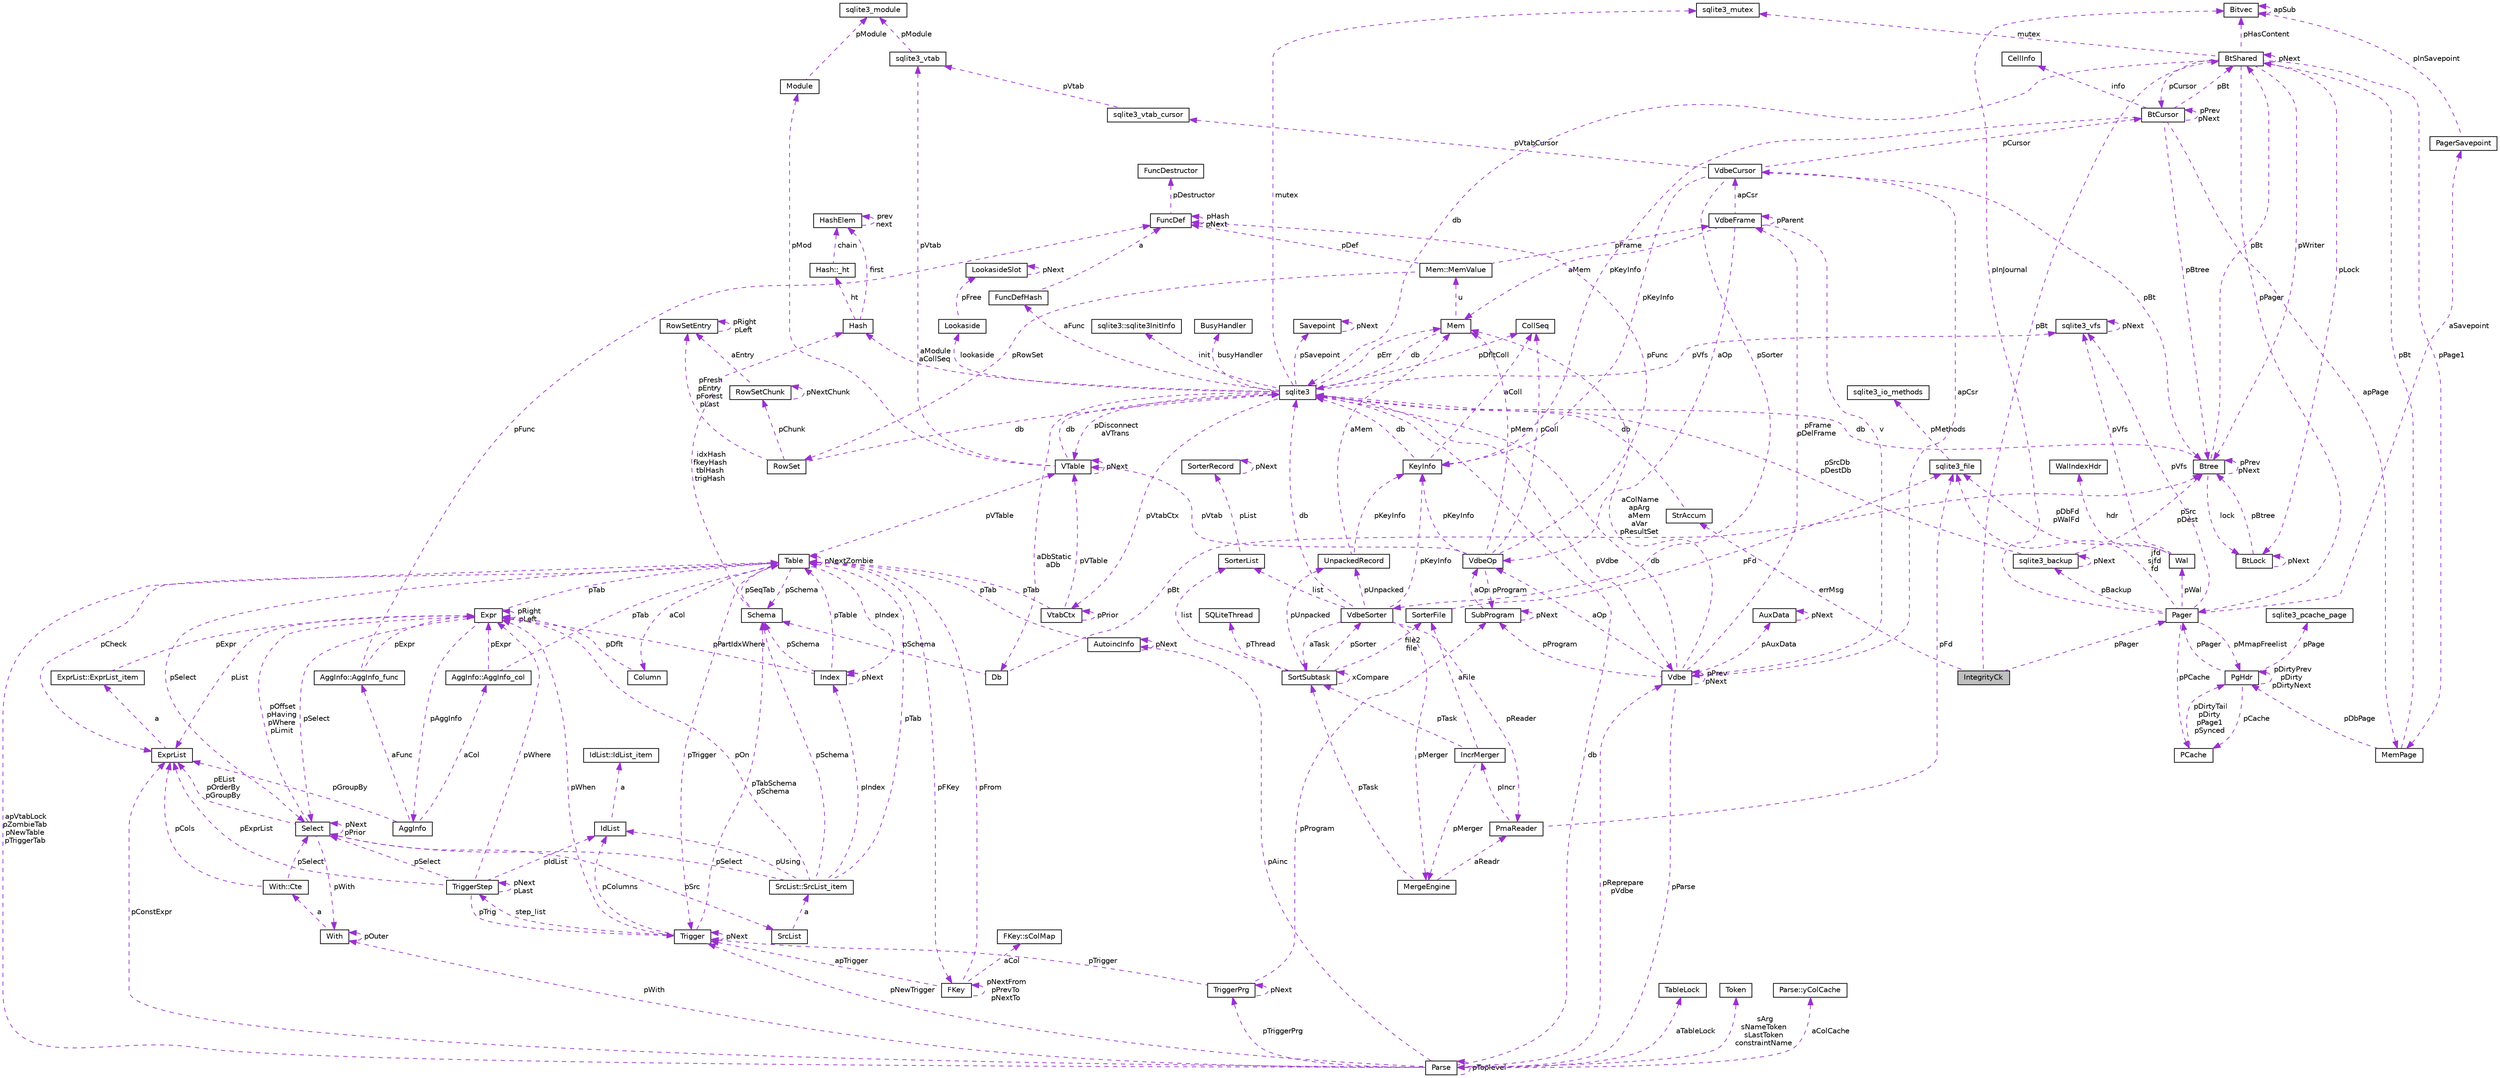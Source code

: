 digraph "IntegrityCk"
{
  edge [fontname="Helvetica",fontsize="10",labelfontname="Helvetica",labelfontsize="10"];
  node [fontname="Helvetica",fontsize="10",shape=record];
  Node1 [label="IntegrityCk",height=0.2,width=0.4,color="black", fillcolor="grey75", style="filled", fontcolor="black"];
  Node2 -> Node1 [dir="back",color="darkorchid3",fontsize="10",style="dashed",label=" pBt" ,fontname="Helvetica"];
  Node2 [label="BtShared",height=0.2,width=0.4,color="black", fillcolor="white", style="filled",URL="$d3/d1f/struct_bt_shared.html"];
  Node3 -> Node2 [dir="back",color="darkorchid3",fontsize="10",style="dashed",label=" pCursor" ,fontname="Helvetica"];
  Node3 [label="BtCursor",height=0.2,width=0.4,color="black", fillcolor="white", style="filled",URL="$db/d2c/struct_bt_cursor.html"];
  Node3 -> Node3 [dir="back",color="darkorchid3",fontsize="10",style="dashed",label=" pPrev\npNext" ,fontname="Helvetica"];
  Node4 -> Node3 [dir="back",color="darkorchid3",fontsize="10",style="dashed",label=" info" ,fontname="Helvetica"];
  Node4 [label="CellInfo",height=0.2,width=0.4,color="black", fillcolor="white", style="filled",URL="$de/dbe/struct_cell_info.html"];
  Node2 -> Node3 [dir="back",color="darkorchid3",fontsize="10",style="dashed",label=" pBt" ,fontname="Helvetica"];
  Node5 -> Node3 [dir="back",color="darkorchid3",fontsize="10",style="dashed",label=" apPage" ,fontname="Helvetica"];
  Node5 [label="MemPage",height=0.2,width=0.4,color="black", fillcolor="white", style="filled",URL="$d8/d9f/struct_mem_page.html"];
  Node2 -> Node5 [dir="back",color="darkorchid3",fontsize="10",style="dashed",label=" pBt" ,fontname="Helvetica"];
  Node6 -> Node5 [dir="back",color="darkorchid3",fontsize="10",style="dashed",label=" pDbPage" ,fontname="Helvetica"];
  Node6 [label="PgHdr",height=0.2,width=0.4,color="black", fillcolor="white", style="filled",URL="$d7/de5/struct_pg_hdr.html"];
  Node7 -> Node6 [dir="back",color="darkorchid3",fontsize="10",style="dashed",label=" pPage" ,fontname="Helvetica"];
  Node7 [label="sqlite3_pcache_page",height=0.2,width=0.4,color="black", fillcolor="white", style="filled",URL="$d8/d72/structsqlite3__pcache__page.html"];
  Node8 -> Node6 [dir="back",color="darkorchid3",fontsize="10",style="dashed",label=" pCache" ,fontname="Helvetica"];
  Node8 [label="PCache",height=0.2,width=0.4,color="black", fillcolor="white", style="filled",URL="$d3/d3e/struct_p_cache.html"];
  Node6 -> Node8 [dir="back",color="darkorchid3",fontsize="10",style="dashed",label=" pDirtyTail\npDirty\npPage1\npSynced" ,fontname="Helvetica"];
  Node6 -> Node6 [dir="back",color="darkorchid3",fontsize="10",style="dashed",label=" pDirtyPrev\npDirty\npDirtyNext" ,fontname="Helvetica"];
  Node9 -> Node6 [dir="back",color="darkorchid3",fontsize="10",style="dashed",label=" pPager" ,fontname="Helvetica"];
  Node9 [label="Pager",height=0.2,width=0.4,color="black", fillcolor="white", style="filled",URL="$d0/dba/struct_pager.html"];
  Node8 -> Node9 [dir="back",color="darkorchid3",fontsize="10",style="dashed",label=" pPCache" ,fontname="Helvetica"];
  Node10 -> Node9 [dir="back",color="darkorchid3",fontsize="10",style="dashed",label=" pBackup" ,fontname="Helvetica"];
  Node10 [label="sqlite3_backup",height=0.2,width=0.4,color="black", fillcolor="white", style="filled",URL="$d4/da8/structsqlite3__backup.html"];
  Node10 -> Node10 [dir="back",color="darkorchid3",fontsize="10",style="dashed",label=" pNext" ,fontname="Helvetica"];
  Node11 -> Node10 [dir="back",color="darkorchid3",fontsize="10",style="dashed",label=" pSrcDb\npDestDb" ,fontname="Helvetica"];
  Node11 [label="sqlite3",height=0.2,width=0.4,color="black", fillcolor="white", style="filled",URL="$d9/dcd/structsqlite3.html"];
  Node12 -> Node11 [dir="back",color="darkorchid3",fontsize="10",style="dashed",label=" pErr" ,fontname="Helvetica"];
  Node12 [label="Mem",height=0.2,width=0.4,color="black", fillcolor="white", style="filled",URL="$df/d48/struct_mem.html"];
  Node13 -> Node12 [dir="back",color="darkorchid3",fontsize="10",style="dashed",label=" u" ,fontname="Helvetica"];
  Node13 [label="Mem::MemValue",height=0.2,width=0.4,color="black", fillcolor="white", style="filled",URL="$d0/d3f/union_mem_1_1_mem_value.html"];
  Node14 -> Node13 [dir="back",color="darkorchid3",fontsize="10",style="dashed",label=" pFrame" ,fontname="Helvetica"];
  Node14 [label="VdbeFrame",height=0.2,width=0.4,color="black", fillcolor="white", style="filled",URL="$de/d74/struct_vdbe_frame.html"];
  Node12 -> Node14 [dir="back",color="darkorchid3",fontsize="10",style="dashed",label=" aMem" ,fontname="Helvetica"];
  Node15 -> Node14 [dir="back",color="darkorchid3",fontsize="10",style="dashed",label=" v" ,fontname="Helvetica"];
  Node15 [label="Vdbe",height=0.2,width=0.4,color="black", fillcolor="white", style="filled",URL="$db/df8/struct_vdbe.html"];
  Node15 -> Node15 [dir="back",color="darkorchid3",fontsize="10",style="dashed",label=" pPrev\npNext" ,fontname="Helvetica"];
  Node12 -> Node15 [dir="back",color="darkorchid3",fontsize="10",style="dashed",label=" aColName\napArg\naMem\naVar\npResultSet" ,fontname="Helvetica"];
  Node11 -> Node15 [dir="back",color="darkorchid3",fontsize="10",style="dashed",label=" db" ,fontname="Helvetica"];
  Node14 -> Node15 [dir="back",color="darkorchid3",fontsize="10",style="dashed",label=" pFrame\npDelFrame" ,fontname="Helvetica"];
  Node16 -> Node15 [dir="back",color="darkorchid3",fontsize="10",style="dashed",label=" pAuxData" ,fontname="Helvetica"];
  Node16 [label="AuxData",height=0.2,width=0.4,color="black", fillcolor="white", style="filled",URL="$d5/d59/struct_aux_data.html"];
  Node16 -> Node16 [dir="back",color="darkorchid3",fontsize="10",style="dashed",label=" pNext" ,fontname="Helvetica"];
  Node17 -> Node15 [dir="back",color="darkorchid3",fontsize="10",style="dashed",label=" pProgram" ,fontname="Helvetica"];
  Node17 [label="SubProgram",height=0.2,width=0.4,color="black", fillcolor="white", style="filled",URL="$d4/d16/struct_sub_program.html"];
  Node17 -> Node17 [dir="back",color="darkorchid3",fontsize="10",style="dashed",label=" pNext" ,fontname="Helvetica"];
  Node18 -> Node17 [dir="back",color="darkorchid3",fontsize="10",style="dashed",label=" aOp" ,fontname="Helvetica"];
  Node18 [label="VdbeOp",height=0.2,width=0.4,color="black", fillcolor="white", style="filled",URL="$d2/dd9/struct_vdbe_op.html"];
  Node12 -> Node18 [dir="back",color="darkorchid3",fontsize="10",style="dashed",label=" pMem" ,fontname="Helvetica"];
  Node19 -> Node18 [dir="back",color="darkorchid3",fontsize="10",style="dashed",label=" pColl" ,fontname="Helvetica"];
  Node19 [label="CollSeq",height=0.2,width=0.4,color="black", fillcolor="white", style="filled",URL="$d0/d7d/struct_coll_seq.html"];
  Node20 -> Node18 [dir="back",color="darkorchid3",fontsize="10",style="dashed",label=" pVtab" ,fontname="Helvetica"];
  Node20 [label="VTable",height=0.2,width=0.4,color="black", fillcolor="white", style="filled",URL="$db/d7e/struct_v_table.html"];
  Node11 -> Node20 [dir="back",color="darkorchid3",fontsize="10",style="dashed",label=" db" ,fontname="Helvetica"];
  Node20 -> Node20 [dir="back",color="darkorchid3",fontsize="10",style="dashed",label=" pNext" ,fontname="Helvetica"];
  Node21 -> Node20 [dir="back",color="darkorchid3",fontsize="10",style="dashed",label=" pMod" ,fontname="Helvetica"];
  Node21 [label="Module",height=0.2,width=0.4,color="black", fillcolor="white", style="filled",URL="$d0/d3b/struct_module.html"];
  Node22 -> Node21 [dir="back",color="darkorchid3",fontsize="10",style="dashed",label=" pModule" ,fontname="Helvetica"];
  Node22 [label="sqlite3_module",height=0.2,width=0.4,color="black", fillcolor="white", style="filled",URL="$dd/de4/structsqlite3__module.html"];
  Node23 -> Node20 [dir="back",color="darkorchid3",fontsize="10",style="dashed",label=" pVtab" ,fontname="Helvetica"];
  Node23 [label="sqlite3_vtab",height=0.2,width=0.4,color="black", fillcolor="white", style="filled",URL="$d3/d12/structsqlite3__vtab.html"];
  Node22 -> Node23 [dir="back",color="darkorchid3",fontsize="10",style="dashed",label=" pModule" ,fontname="Helvetica"];
  Node17 -> Node18 [dir="back",color="darkorchid3",fontsize="10",style="dashed",label=" pProgram" ,fontname="Helvetica"];
  Node24 -> Node18 [dir="back",color="darkorchid3",fontsize="10",style="dashed",label=" pKeyInfo" ,fontname="Helvetica"];
  Node24 [label="KeyInfo",height=0.2,width=0.4,color="black", fillcolor="white", style="filled",URL="$dc/d2f/struct_key_info.html"];
  Node11 -> Node24 [dir="back",color="darkorchid3",fontsize="10",style="dashed",label=" db" ,fontname="Helvetica"];
  Node19 -> Node24 [dir="back",color="darkorchid3",fontsize="10",style="dashed",label=" aColl" ,fontname="Helvetica"];
  Node25 -> Node18 [dir="back",color="darkorchid3",fontsize="10",style="dashed",label=" pFunc" ,fontname="Helvetica"];
  Node25 [label="FuncDef",height=0.2,width=0.4,color="black", fillcolor="white", style="filled",URL="$df/d38/struct_func_def.html"];
  Node26 -> Node25 [dir="back",color="darkorchid3",fontsize="10",style="dashed",label=" pDestructor" ,fontname="Helvetica"];
  Node26 [label="FuncDestructor",height=0.2,width=0.4,color="black", fillcolor="white", style="filled",URL="$d5/da4/struct_func_destructor.html"];
  Node25 -> Node25 [dir="back",color="darkorchid3",fontsize="10",style="dashed",label=" pHash\npNext" ,fontname="Helvetica"];
  Node27 -> Node15 [dir="back",color="darkorchid3",fontsize="10",style="dashed",label=" apCsr" ,fontname="Helvetica"];
  Node27 [label="VdbeCursor",height=0.2,width=0.4,color="black", fillcolor="white", style="filled",URL="$d5/dd1/struct_vdbe_cursor.html"];
  Node3 -> Node27 [dir="back",color="darkorchid3",fontsize="10",style="dashed",label=" pCursor" ,fontname="Helvetica"];
  Node28 -> Node27 [dir="back",color="darkorchid3",fontsize="10",style="dashed",label=" pVtabCursor" ,fontname="Helvetica"];
  Node28 [label="sqlite3_vtab_cursor",height=0.2,width=0.4,color="black", fillcolor="white", style="filled",URL="$d3/d17/structsqlite3__vtab__cursor.html"];
  Node23 -> Node28 [dir="back",color="darkorchid3",fontsize="10",style="dashed",label=" pVtab" ,fontname="Helvetica"];
  Node29 -> Node27 [dir="back",color="darkorchid3",fontsize="10",style="dashed",label=" pSorter" ,fontname="Helvetica"];
  Node29 [label="VdbeSorter",height=0.2,width=0.4,color="black", fillcolor="white", style="filled",URL="$d3/d85/struct_vdbe_sorter.html"];
  Node30 -> Node29 [dir="back",color="darkorchid3",fontsize="10",style="dashed",label=" list" ,fontname="Helvetica"];
  Node30 [label="SorterList",height=0.2,width=0.4,color="black", fillcolor="white", style="filled",URL="$db/de4/struct_sorter_list.html"];
  Node31 -> Node30 [dir="back",color="darkorchid3",fontsize="10",style="dashed",label=" pList" ,fontname="Helvetica"];
  Node31 [label="SorterRecord",height=0.2,width=0.4,color="black", fillcolor="white", style="filled",URL="$da/d71/struct_sorter_record.html"];
  Node31 -> Node31 [dir="back",color="darkorchid3",fontsize="10",style="dashed",label=" pNext" ,fontname="Helvetica"];
  Node11 -> Node29 [dir="back",color="darkorchid3",fontsize="10",style="dashed",label=" db" ,fontname="Helvetica"];
  Node32 -> Node29 [dir="back",color="darkorchid3",fontsize="10",style="dashed",label=" pMerger" ,fontname="Helvetica"];
  Node32 [label="MergeEngine",height=0.2,width=0.4,color="black", fillcolor="white", style="filled",URL="$d0/db7/struct_merge_engine.html"];
  Node33 -> Node32 [dir="back",color="darkorchid3",fontsize="10",style="dashed",label=" aReadr" ,fontname="Helvetica"];
  Node33 [label="PmaReader",height=0.2,width=0.4,color="black", fillcolor="white", style="filled",URL="$de/d4a/struct_pma_reader.html"];
  Node34 -> Node33 [dir="back",color="darkorchid3",fontsize="10",style="dashed",label=" pFd" ,fontname="Helvetica"];
  Node34 [label="sqlite3_file",height=0.2,width=0.4,color="black", fillcolor="white", style="filled",URL="$db/db0/structsqlite3__file.html"];
  Node35 -> Node34 [dir="back",color="darkorchid3",fontsize="10",style="dashed",label=" pMethods" ,fontname="Helvetica"];
  Node35 [label="sqlite3_io_methods",height=0.2,width=0.4,color="black", fillcolor="white", style="filled",URL="$d9/df3/structsqlite3__io__methods.html"];
  Node36 -> Node33 [dir="back",color="darkorchid3",fontsize="10",style="dashed",label=" pIncr" ,fontname="Helvetica"];
  Node36 [label="IncrMerger",height=0.2,width=0.4,color="black", fillcolor="white", style="filled",URL="$dd/dd9/struct_incr_merger.html"];
  Node32 -> Node36 [dir="back",color="darkorchid3",fontsize="10",style="dashed",label=" pMerger" ,fontname="Helvetica"];
  Node37 -> Node36 [dir="back",color="darkorchid3",fontsize="10",style="dashed",label=" aFile" ,fontname="Helvetica"];
  Node37 [label="SorterFile",height=0.2,width=0.4,color="black", fillcolor="white", style="filled",URL="$d7/d17/struct_sorter_file.html"];
  Node34 -> Node37 [dir="back",color="darkorchid3",fontsize="10",style="dashed",label=" pFd" ,fontname="Helvetica"];
  Node38 -> Node36 [dir="back",color="darkorchid3",fontsize="10",style="dashed",label=" pTask" ,fontname="Helvetica"];
  Node38 [label="SortSubtask",height=0.2,width=0.4,color="black", fillcolor="white", style="filled",URL="$d9/db9/struct_sort_subtask.html"];
  Node30 -> Node38 [dir="back",color="darkorchid3",fontsize="10",style="dashed",label=" list" ,fontname="Helvetica"];
  Node29 -> Node38 [dir="back",color="darkorchid3",fontsize="10",style="dashed",label=" pSorter" ,fontname="Helvetica"];
  Node39 -> Node38 [dir="back",color="darkorchid3",fontsize="10",style="dashed",label=" pThread" ,fontname="Helvetica"];
  Node39 [label="SQLiteThread",height=0.2,width=0.4,color="black", fillcolor="white", style="filled",URL="$d7/d64/struct_s_q_lite_thread.html"];
  Node40 -> Node38 [dir="back",color="darkorchid3",fontsize="10",style="dashed",label=" pUnpacked" ,fontname="Helvetica"];
  Node40 [label="UnpackedRecord",height=0.2,width=0.4,color="black", fillcolor="white", style="filled",URL="$d9/d48/struct_unpacked_record.html"];
  Node12 -> Node40 [dir="back",color="darkorchid3",fontsize="10",style="dashed",label=" aMem" ,fontname="Helvetica"];
  Node24 -> Node40 [dir="back",color="darkorchid3",fontsize="10",style="dashed",label=" pKeyInfo" ,fontname="Helvetica"];
  Node37 -> Node38 [dir="back",color="darkorchid3",fontsize="10",style="dashed",label=" file2\nfile" ,fontname="Helvetica"];
  Node38 -> Node38 [dir="back",color="darkorchid3",fontsize="10",style="dashed",label=" xCompare" ,fontname="Helvetica"];
  Node38 -> Node32 [dir="back",color="darkorchid3",fontsize="10",style="dashed",label=" pTask" ,fontname="Helvetica"];
  Node33 -> Node29 [dir="back",color="darkorchid3",fontsize="10",style="dashed",label=" pReader" ,fontname="Helvetica"];
  Node24 -> Node29 [dir="back",color="darkorchid3",fontsize="10",style="dashed",label=" pKeyInfo" ,fontname="Helvetica"];
  Node40 -> Node29 [dir="back",color="darkorchid3",fontsize="10",style="dashed",label=" pUnpacked" ,fontname="Helvetica"];
  Node38 -> Node29 [dir="back",color="darkorchid3",fontsize="10",style="dashed",label=" aTask" ,fontname="Helvetica"];
  Node24 -> Node27 [dir="back",color="darkorchid3",fontsize="10",style="dashed",label=" pKeyInfo" ,fontname="Helvetica"];
  Node41 -> Node27 [dir="back",color="darkorchid3",fontsize="10",style="dashed",label=" pBt" ,fontname="Helvetica"];
  Node41 [label="Btree",height=0.2,width=0.4,color="black", fillcolor="white", style="filled",URL="$d9/d90/struct_btree.html"];
  Node2 -> Node41 [dir="back",color="darkorchid3",fontsize="10",style="dashed",label=" pBt" ,fontname="Helvetica"];
  Node11 -> Node41 [dir="back",color="darkorchid3",fontsize="10",style="dashed",label=" db" ,fontname="Helvetica"];
  Node42 -> Node41 [dir="back",color="darkorchid3",fontsize="10",style="dashed",label=" lock" ,fontname="Helvetica"];
  Node42 [label="BtLock",height=0.2,width=0.4,color="black", fillcolor="white", style="filled",URL="$d1/d28/struct_bt_lock.html"];
  Node42 -> Node42 [dir="back",color="darkorchid3",fontsize="10",style="dashed",label=" pNext" ,fontname="Helvetica"];
  Node41 -> Node42 [dir="back",color="darkorchid3",fontsize="10",style="dashed",label=" pBtree" ,fontname="Helvetica"];
  Node41 -> Node41 [dir="back",color="darkorchid3",fontsize="10",style="dashed",label=" pPrev\npNext" ,fontname="Helvetica"];
  Node43 -> Node15 [dir="back",color="darkorchid3",fontsize="10",style="dashed",label=" pParse" ,fontname="Helvetica"];
  Node43 [label="Parse",height=0.2,width=0.4,color="black", fillcolor="white", style="filled",URL="$d6/dea/struct_parse.html"];
  Node15 -> Node43 [dir="back",color="darkorchid3",fontsize="10",style="dashed",label=" pReprepare\npVdbe" ,fontname="Helvetica"];
  Node11 -> Node43 [dir="back",color="darkorchid3",fontsize="10",style="dashed",label=" db" ,fontname="Helvetica"];
  Node44 -> Node43 [dir="back",color="darkorchid3",fontsize="10",style="dashed",label=" aTableLock" ,fontname="Helvetica"];
  Node44 [label="TableLock",height=0.2,width=0.4,color="black", fillcolor="white", style="filled",URL="$df/de3/struct_table_lock.html"];
  Node45 -> Node43 [dir="back",color="darkorchid3",fontsize="10",style="dashed",label=" sArg\nsNameToken\nsLastToken\nconstraintName" ,fontname="Helvetica"];
  Node45 [label="Token",height=0.2,width=0.4,color="black", fillcolor="white", style="filled",URL="$d9/d27/struct_token.html"];
  Node46 -> Node43 [dir="back",color="darkorchid3",fontsize="10",style="dashed",label=" pWith" ,fontname="Helvetica"];
  Node46 [label="With",height=0.2,width=0.4,color="black", fillcolor="white", style="filled",URL="$d9/d07/struct_with.html"];
  Node47 -> Node46 [dir="back",color="darkorchid3",fontsize="10",style="dashed",label=" a" ,fontname="Helvetica"];
  Node47 [label="With::Cte",height=0.2,width=0.4,color="black", fillcolor="white", style="filled",URL="$d2/d0c/struct_with_1_1_cte.html"];
  Node48 -> Node47 [dir="back",color="darkorchid3",fontsize="10",style="dashed",label=" pSelect" ,fontname="Helvetica"];
  Node48 [label="Select",height=0.2,width=0.4,color="black", fillcolor="white", style="filled",URL="$d2/d1c/struct_select.html"];
  Node49 -> Node48 [dir="back",color="darkorchid3",fontsize="10",style="dashed",label=" pOffset\npHaving\npWhere\npLimit" ,fontname="Helvetica"];
  Node49 [label="Expr",height=0.2,width=0.4,color="black", fillcolor="white", style="filled",URL="$d1/dbc/struct_expr.html"];
  Node50 -> Node49 [dir="back",color="darkorchid3",fontsize="10",style="dashed",label=" pAggInfo" ,fontname="Helvetica"];
  Node50 [label="AggInfo",height=0.2,width=0.4,color="black", fillcolor="white", style="filled",URL="$d6/d85/struct_agg_info.html"];
  Node51 -> Node50 [dir="back",color="darkorchid3",fontsize="10",style="dashed",label=" aCol" ,fontname="Helvetica"];
  Node51 [label="AggInfo::AggInfo_col",height=0.2,width=0.4,color="black", fillcolor="white", style="filled",URL="$d8/dbd/struct_agg_info_1_1_agg_info__col.html"];
  Node49 -> Node51 [dir="back",color="darkorchid3",fontsize="10",style="dashed",label=" pExpr" ,fontname="Helvetica"];
  Node52 -> Node51 [dir="back",color="darkorchid3",fontsize="10",style="dashed",label=" pTab" ,fontname="Helvetica"];
  Node52 [label="Table",height=0.2,width=0.4,color="black", fillcolor="white", style="filled",URL="$d5/d0d/struct_table.html"];
  Node53 -> Node52 [dir="back",color="darkorchid3",fontsize="10",style="dashed",label=" pSchema" ,fontname="Helvetica"];
  Node53 [label="Schema",height=0.2,width=0.4,color="black", fillcolor="white", style="filled",URL="$df/d15/struct_schema.html"];
  Node52 -> Node53 [dir="back",color="darkorchid3",fontsize="10",style="dashed",label=" pSeqTab" ,fontname="Helvetica"];
  Node54 -> Node53 [dir="back",color="darkorchid3",fontsize="10",style="dashed",label=" idxHash\nfkeyHash\ntblHash\ntrigHash" ,fontname="Helvetica"];
  Node54 [label="Hash",height=0.2,width=0.4,color="black", fillcolor="white", style="filled",URL="$d2/d7a/struct_hash.html"];
  Node55 -> Node54 [dir="back",color="darkorchid3",fontsize="10",style="dashed",label=" ht" ,fontname="Helvetica"];
  Node55 [label="Hash::_ht",height=0.2,width=0.4,color="black", fillcolor="white", style="filled",URL="$dd/d00/struct_hash_1_1__ht.html"];
  Node56 -> Node55 [dir="back",color="darkorchid3",fontsize="10",style="dashed",label=" chain" ,fontname="Helvetica"];
  Node56 [label="HashElem",height=0.2,width=0.4,color="black", fillcolor="white", style="filled",URL="$df/d01/struct_hash_elem.html"];
  Node56 -> Node56 [dir="back",color="darkorchid3",fontsize="10",style="dashed",label=" prev\nnext" ,fontname="Helvetica"];
  Node56 -> Node54 [dir="back",color="darkorchid3",fontsize="10",style="dashed",label=" first" ,fontname="Helvetica"];
  Node57 -> Node52 [dir="back",color="darkorchid3",fontsize="10",style="dashed",label=" aCol" ,fontname="Helvetica"];
  Node57 [label="Column",height=0.2,width=0.4,color="black", fillcolor="white", style="filled",URL="$d0/d14/struct_column.html"];
  Node49 -> Node57 [dir="back",color="darkorchid3",fontsize="10",style="dashed",label=" pDflt" ,fontname="Helvetica"];
  Node58 -> Node52 [dir="back",color="darkorchid3",fontsize="10",style="dashed",label=" pFKey" ,fontname="Helvetica"];
  Node58 [label="FKey",height=0.2,width=0.4,color="black", fillcolor="white", style="filled",URL="$d0/dbd/struct_f_key.html"];
  Node59 -> Node58 [dir="back",color="darkorchid3",fontsize="10",style="dashed",label=" aCol" ,fontname="Helvetica"];
  Node59 [label="FKey::sColMap",height=0.2,width=0.4,color="black", fillcolor="white", style="filled",URL="$d9/dce/struct_f_key_1_1s_col_map.html"];
  Node58 -> Node58 [dir="back",color="darkorchid3",fontsize="10",style="dashed",label=" pNextFrom\npPrevTo\npNextTo" ,fontname="Helvetica"];
  Node52 -> Node58 [dir="back",color="darkorchid3",fontsize="10",style="dashed",label=" pFrom" ,fontname="Helvetica"];
  Node60 -> Node58 [dir="back",color="darkorchid3",fontsize="10",style="dashed",label=" apTrigger" ,fontname="Helvetica"];
  Node60 [label="Trigger",height=0.2,width=0.4,color="black", fillcolor="white", style="filled",URL="$d1/dd9/struct_trigger.html"];
  Node61 -> Node60 [dir="back",color="darkorchid3",fontsize="10",style="dashed",label=" step_list" ,fontname="Helvetica"];
  Node61 [label="TriggerStep",height=0.2,width=0.4,color="black", fillcolor="white", style="filled",URL="$d6/d6c/struct_trigger_step.html"];
  Node61 -> Node61 [dir="back",color="darkorchid3",fontsize="10",style="dashed",label=" pNext\npLast" ,fontname="Helvetica"];
  Node49 -> Node61 [dir="back",color="darkorchid3",fontsize="10",style="dashed",label=" pWhere" ,fontname="Helvetica"];
  Node62 -> Node61 [dir="back",color="darkorchid3",fontsize="10",style="dashed",label=" pIdList" ,fontname="Helvetica"];
  Node62 [label="IdList",height=0.2,width=0.4,color="black", fillcolor="white", style="filled",URL="$d6/d05/struct_id_list.html"];
  Node63 -> Node62 [dir="back",color="darkorchid3",fontsize="10",style="dashed",label=" a" ,fontname="Helvetica"];
  Node63 [label="IdList::IdList_item",height=0.2,width=0.4,color="black", fillcolor="white", style="filled",URL="$d2/d66/struct_id_list_1_1_id_list__item.html"];
  Node48 -> Node61 [dir="back",color="darkorchid3",fontsize="10",style="dashed",label=" pSelect" ,fontname="Helvetica"];
  Node60 -> Node61 [dir="back",color="darkorchid3",fontsize="10",style="dashed",label=" pTrig" ,fontname="Helvetica"];
  Node64 -> Node61 [dir="back",color="darkorchid3",fontsize="10",style="dashed",label=" pExprList" ,fontname="Helvetica"];
  Node64 [label="ExprList",height=0.2,width=0.4,color="black", fillcolor="white", style="filled",URL="$de/d20/struct_expr_list.html"];
  Node65 -> Node64 [dir="back",color="darkorchid3",fontsize="10",style="dashed",label=" a" ,fontname="Helvetica"];
  Node65 [label="ExprList::ExprList_item",height=0.2,width=0.4,color="black", fillcolor="white", style="filled",URL="$d8/d73/struct_expr_list_1_1_expr_list__item.html"];
  Node49 -> Node65 [dir="back",color="darkorchid3",fontsize="10",style="dashed",label=" pExpr" ,fontname="Helvetica"];
  Node53 -> Node60 [dir="back",color="darkorchid3",fontsize="10",style="dashed",label=" pTabSchema\npSchema" ,fontname="Helvetica"];
  Node49 -> Node60 [dir="back",color="darkorchid3",fontsize="10",style="dashed",label=" pWhen" ,fontname="Helvetica"];
  Node62 -> Node60 [dir="back",color="darkorchid3",fontsize="10",style="dashed",label=" pColumns" ,fontname="Helvetica"];
  Node60 -> Node60 [dir="back",color="darkorchid3",fontsize="10",style="dashed",label=" pNext" ,fontname="Helvetica"];
  Node20 -> Node52 [dir="back",color="darkorchid3",fontsize="10",style="dashed",label=" pVTable" ,fontname="Helvetica"];
  Node52 -> Node52 [dir="back",color="darkorchid3",fontsize="10",style="dashed",label=" pNextZombie" ,fontname="Helvetica"];
  Node60 -> Node52 [dir="back",color="darkorchid3",fontsize="10",style="dashed",label=" pTrigger" ,fontname="Helvetica"];
  Node48 -> Node52 [dir="back",color="darkorchid3",fontsize="10",style="dashed",label=" pSelect" ,fontname="Helvetica"];
  Node64 -> Node52 [dir="back",color="darkorchid3",fontsize="10",style="dashed",label=" pCheck" ,fontname="Helvetica"];
  Node66 -> Node52 [dir="back",color="darkorchid3",fontsize="10",style="dashed",label=" pIndex" ,fontname="Helvetica"];
  Node66 [label="Index",height=0.2,width=0.4,color="black", fillcolor="white", style="filled",URL="$dc/d6f/struct_index.html"];
  Node53 -> Node66 [dir="back",color="darkorchid3",fontsize="10",style="dashed",label=" pSchema" ,fontname="Helvetica"];
  Node49 -> Node66 [dir="back",color="darkorchid3",fontsize="10",style="dashed",label=" pPartIdxWhere" ,fontname="Helvetica"];
  Node52 -> Node66 [dir="back",color="darkorchid3",fontsize="10",style="dashed",label=" pTable" ,fontname="Helvetica"];
  Node66 -> Node66 [dir="back",color="darkorchid3",fontsize="10",style="dashed",label=" pNext" ,fontname="Helvetica"];
  Node67 -> Node50 [dir="back",color="darkorchid3",fontsize="10",style="dashed",label=" aFunc" ,fontname="Helvetica"];
  Node67 [label="AggInfo::AggInfo_func",height=0.2,width=0.4,color="black", fillcolor="white", style="filled",URL="$de/d24/struct_agg_info_1_1_agg_info__func.html"];
  Node49 -> Node67 [dir="back",color="darkorchid3",fontsize="10",style="dashed",label=" pExpr" ,fontname="Helvetica"];
  Node25 -> Node67 [dir="back",color="darkorchid3",fontsize="10",style="dashed",label=" pFunc" ,fontname="Helvetica"];
  Node64 -> Node50 [dir="back",color="darkorchid3",fontsize="10",style="dashed",label=" pGroupBy" ,fontname="Helvetica"];
  Node49 -> Node49 [dir="back",color="darkorchid3",fontsize="10",style="dashed",label=" pRight\npLeft" ,fontname="Helvetica"];
  Node52 -> Node49 [dir="back",color="darkorchid3",fontsize="10",style="dashed",label=" pTab" ,fontname="Helvetica"];
  Node48 -> Node49 [dir="back",color="darkorchid3",fontsize="10",style="dashed",label=" pSelect" ,fontname="Helvetica"];
  Node64 -> Node49 [dir="back",color="darkorchid3",fontsize="10",style="dashed",label=" pList" ,fontname="Helvetica"];
  Node46 -> Node48 [dir="back",color="darkorchid3",fontsize="10",style="dashed",label=" pWith" ,fontname="Helvetica"];
  Node48 -> Node48 [dir="back",color="darkorchid3",fontsize="10",style="dashed",label=" pNext\npPrior" ,fontname="Helvetica"];
  Node68 -> Node48 [dir="back",color="darkorchid3",fontsize="10",style="dashed",label=" pSrc" ,fontname="Helvetica"];
  Node68 [label="SrcList",height=0.2,width=0.4,color="black", fillcolor="white", style="filled",URL="$dc/dc1/struct_src_list.html"];
  Node69 -> Node68 [dir="back",color="darkorchid3",fontsize="10",style="dashed",label=" a" ,fontname="Helvetica"];
  Node69 [label="SrcList::SrcList_item",height=0.2,width=0.4,color="black", fillcolor="white", style="filled",URL="$d4/dc2/struct_src_list_1_1_src_list__item.html"];
  Node53 -> Node69 [dir="back",color="darkorchid3",fontsize="10",style="dashed",label=" pSchema" ,fontname="Helvetica"];
  Node49 -> Node69 [dir="back",color="darkorchid3",fontsize="10",style="dashed",label=" pOn" ,fontname="Helvetica"];
  Node62 -> Node69 [dir="back",color="darkorchid3",fontsize="10",style="dashed",label=" pUsing" ,fontname="Helvetica"];
  Node52 -> Node69 [dir="back",color="darkorchid3",fontsize="10",style="dashed",label=" pTab" ,fontname="Helvetica"];
  Node48 -> Node69 [dir="back",color="darkorchid3",fontsize="10",style="dashed",label=" pSelect" ,fontname="Helvetica"];
  Node66 -> Node69 [dir="back",color="darkorchid3",fontsize="10",style="dashed",label=" pIndex" ,fontname="Helvetica"];
  Node64 -> Node48 [dir="back",color="darkorchid3",fontsize="10",style="dashed",label=" pEList\npOrderBy\npGroupBy" ,fontname="Helvetica"];
  Node64 -> Node47 [dir="back",color="darkorchid3",fontsize="10",style="dashed",label=" pCols" ,fontname="Helvetica"];
  Node46 -> Node46 [dir="back",color="darkorchid3",fontsize="10",style="dashed",label=" pOuter" ,fontname="Helvetica"];
  Node70 -> Node43 [dir="back",color="darkorchid3",fontsize="10",style="dashed",label=" aColCache" ,fontname="Helvetica"];
  Node70 [label="Parse::yColCache",height=0.2,width=0.4,color="black", fillcolor="white", style="filled",URL="$dd/de3/struct_parse_1_1y_col_cache.html"];
  Node52 -> Node43 [dir="back",color="darkorchid3",fontsize="10",style="dashed",label=" apVtabLock\npZombieTab\npNewTable\npTriggerTab" ,fontname="Helvetica"];
  Node60 -> Node43 [dir="back",color="darkorchid3",fontsize="10",style="dashed",label=" pNewTrigger" ,fontname="Helvetica"];
  Node71 -> Node43 [dir="back",color="darkorchid3",fontsize="10",style="dashed",label=" pTriggerPrg" ,fontname="Helvetica"];
  Node71 [label="TriggerPrg",height=0.2,width=0.4,color="black", fillcolor="white", style="filled",URL="$d4/da6/struct_trigger_prg.html"];
  Node17 -> Node71 [dir="back",color="darkorchid3",fontsize="10",style="dashed",label=" pProgram" ,fontname="Helvetica"];
  Node60 -> Node71 [dir="back",color="darkorchid3",fontsize="10",style="dashed",label=" pTrigger" ,fontname="Helvetica"];
  Node71 -> Node71 [dir="back",color="darkorchid3",fontsize="10",style="dashed",label=" pNext" ,fontname="Helvetica"];
  Node72 -> Node43 [dir="back",color="darkorchid3",fontsize="10",style="dashed",label=" pAinc" ,fontname="Helvetica"];
  Node72 [label="AutoincInfo",height=0.2,width=0.4,color="black", fillcolor="white", style="filled",URL="$d9/d68/struct_autoinc_info.html"];
  Node52 -> Node72 [dir="back",color="darkorchid3",fontsize="10",style="dashed",label=" pTab" ,fontname="Helvetica"];
  Node72 -> Node72 [dir="back",color="darkorchid3",fontsize="10",style="dashed",label=" pNext" ,fontname="Helvetica"];
  Node64 -> Node43 [dir="back",color="darkorchid3",fontsize="10",style="dashed",label=" pConstExpr" ,fontname="Helvetica"];
  Node43 -> Node43 [dir="back",color="darkorchid3",fontsize="10",style="dashed",label=" pToplevel" ,fontname="Helvetica"];
  Node18 -> Node15 [dir="back",color="darkorchid3",fontsize="10",style="dashed",label=" aOp" ,fontname="Helvetica"];
  Node14 -> Node14 [dir="back",color="darkorchid3",fontsize="10",style="dashed",label=" pParent" ,fontname="Helvetica"];
  Node27 -> Node14 [dir="back",color="darkorchid3",fontsize="10",style="dashed",label=" apCsr" ,fontname="Helvetica"];
  Node18 -> Node14 [dir="back",color="darkorchid3",fontsize="10",style="dashed",label=" aOp" ,fontname="Helvetica"];
  Node73 -> Node13 [dir="back",color="darkorchid3",fontsize="10",style="dashed",label=" pRowSet" ,fontname="Helvetica"];
  Node73 [label="RowSet",height=0.2,width=0.4,color="black", fillcolor="white", style="filled",URL="$d5/d67/struct_row_set.html"];
  Node11 -> Node73 [dir="back",color="darkorchid3",fontsize="10",style="dashed",label=" db" ,fontname="Helvetica"];
  Node74 -> Node73 [dir="back",color="darkorchid3",fontsize="10",style="dashed",label=" pChunk" ,fontname="Helvetica"];
  Node74 [label="RowSetChunk",height=0.2,width=0.4,color="black", fillcolor="white", style="filled",URL="$d0/dd7/struct_row_set_chunk.html"];
  Node74 -> Node74 [dir="back",color="darkorchid3",fontsize="10",style="dashed",label=" pNextChunk" ,fontname="Helvetica"];
  Node75 -> Node74 [dir="back",color="darkorchid3",fontsize="10",style="dashed",label=" aEntry" ,fontname="Helvetica"];
  Node75 [label="RowSetEntry",height=0.2,width=0.4,color="black", fillcolor="white", style="filled",URL="$da/d66/struct_row_set_entry.html"];
  Node75 -> Node75 [dir="back",color="darkorchid3",fontsize="10",style="dashed",label=" pRight\npLeft" ,fontname="Helvetica"];
  Node75 -> Node73 [dir="back",color="darkorchid3",fontsize="10",style="dashed",label=" pFresh\npEntry\npForest\npLast" ,fontname="Helvetica"];
  Node25 -> Node13 [dir="back",color="darkorchid3",fontsize="10",style="dashed",label=" pDef" ,fontname="Helvetica"];
  Node11 -> Node12 [dir="back",color="darkorchid3",fontsize="10",style="dashed",label=" db" ,fontname="Helvetica"];
  Node15 -> Node11 [dir="back",color="darkorchid3",fontsize="10",style="dashed",label=" pVdbe" ,fontname="Helvetica"];
  Node76 -> Node11 [dir="back",color="darkorchid3",fontsize="10",style="dashed",label=" pSavepoint" ,fontname="Helvetica"];
  Node76 [label="Savepoint",height=0.2,width=0.4,color="black", fillcolor="white", style="filled",URL="$db/dde/struct_savepoint.html"];
  Node76 -> Node76 [dir="back",color="darkorchid3",fontsize="10",style="dashed",label=" pNext" ,fontname="Helvetica"];
  Node77 -> Node11 [dir="back",color="darkorchid3",fontsize="10",style="dashed",label=" aFunc" ,fontname="Helvetica"];
  Node77 [label="FuncDefHash",height=0.2,width=0.4,color="black", fillcolor="white", style="filled",URL="$db/dfc/struct_func_def_hash.html"];
  Node25 -> Node77 [dir="back",color="darkorchid3",fontsize="10",style="dashed",label=" a" ,fontname="Helvetica"];
  Node78 -> Node11 [dir="back",color="darkorchid3",fontsize="10",style="dashed",label=" lookaside" ,fontname="Helvetica"];
  Node78 [label="Lookaside",height=0.2,width=0.4,color="black", fillcolor="white", style="filled",URL="$d4/d8a/struct_lookaside.html"];
  Node79 -> Node78 [dir="back",color="darkorchid3",fontsize="10",style="dashed",label=" pFree" ,fontname="Helvetica"];
  Node79 [label="LookasideSlot",height=0.2,width=0.4,color="black", fillcolor="white", style="filled",URL="$dd/d17/struct_lookaside_slot.html"];
  Node79 -> Node79 [dir="back",color="darkorchid3",fontsize="10",style="dashed",label=" pNext" ,fontname="Helvetica"];
  Node80 -> Node11 [dir="back",color="darkorchid3",fontsize="10",style="dashed",label=" mutex" ,fontname="Helvetica"];
  Node80 [label="sqlite3_mutex",height=0.2,width=0.4,color="black", fillcolor="white", style="filled",URL="$d5/d3c/structsqlite3__mutex.html"];
  Node81 -> Node11 [dir="back",color="darkorchid3",fontsize="10",style="dashed",label=" pVfs" ,fontname="Helvetica"];
  Node81 [label="sqlite3_vfs",height=0.2,width=0.4,color="black", fillcolor="white", style="filled",URL="$d3/d36/structsqlite3__vfs.html"];
  Node81 -> Node81 [dir="back",color="darkorchid3",fontsize="10",style="dashed",label=" pNext" ,fontname="Helvetica"];
  Node82 -> Node11 [dir="back",color="darkorchid3",fontsize="10",style="dashed",label=" init" ,fontname="Helvetica"];
  Node82 [label="sqlite3::sqlite3InitInfo",height=0.2,width=0.4,color="black", fillcolor="white", style="filled",URL="$d7/d84/structsqlite3_1_1sqlite3_init_info.html"];
  Node83 -> Node11 [dir="back",color="darkorchid3",fontsize="10",style="dashed",label=" busyHandler" ,fontname="Helvetica"];
  Node83 [label="BusyHandler",height=0.2,width=0.4,color="black", fillcolor="white", style="filled",URL="$d4/d89/struct_busy_handler.html"];
  Node84 -> Node11 [dir="back",color="darkorchid3",fontsize="10",style="dashed",label=" pVtabCtx" ,fontname="Helvetica"];
  Node84 [label="VtabCtx",height=0.2,width=0.4,color="black", fillcolor="white", style="filled",URL="$de/dae/struct_vtab_ctx.html"];
  Node84 -> Node84 [dir="back",color="darkorchid3",fontsize="10",style="dashed",label=" pPrior" ,fontname="Helvetica"];
  Node20 -> Node84 [dir="back",color="darkorchid3",fontsize="10",style="dashed",label=" pVTable" ,fontname="Helvetica"];
  Node52 -> Node84 [dir="back",color="darkorchid3",fontsize="10",style="dashed",label=" pTab" ,fontname="Helvetica"];
  Node19 -> Node11 [dir="back",color="darkorchid3",fontsize="10",style="dashed",label=" pDfltColl" ,fontname="Helvetica"];
  Node20 -> Node11 [dir="back",color="darkorchid3",fontsize="10",style="dashed",label=" pDisconnect\naVTrans" ,fontname="Helvetica"];
  Node85 -> Node11 [dir="back",color="darkorchid3",fontsize="10",style="dashed",label=" aDbStatic\naDb" ,fontname="Helvetica"];
  Node85 [label="Db",height=0.2,width=0.4,color="black", fillcolor="white", style="filled",URL="$db/dd1/struct_db.html"];
  Node53 -> Node85 [dir="back",color="darkorchid3",fontsize="10",style="dashed",label=" pSchema" ,fontname="Helvetica"];
  Node41 -> Node85 [dir="back",color="darkorchid3",fontsize="10",style="dashed",label=" pBt" ,fontname="Helvetica"];
  Node54 -> Node11 [dir="back",color="darkorchid3",fontsize="10",style="dashed",label=" aModule\naCollSeq" ,fontname="Helvetica"];
  Node41 -> Node10 [dir="back",color="darkorchid3",fontsize="10",style="dashed",label=" pSrc\npDest" ,fontname="Helvetica"];
  Node86 -> Node9 [dir="back",color="darkorchid3",fontsize="10",style="dashed",label=" pInJournal" ,fontname="Helvetica"];
  Node86 [label="Bitvec",height=0.2,width=0.4,color="black", fillcolor="white", style="filled",URL="$d1/d89/struct_bitvec.html"];
  Node86 -> Node86 [dir="back",color="darkorchid3",fontsize="10",style="dashed",label=" apSub" ,fontname="Helvetica"];
  Node34 -> Node9 [dir="back",color="darkorchid3",fontsize="10",style="dashed",label=" jfd\nsjfd\nfd" ,fontname="Helvetica"];
  Node81 -> Node9 [dir="back",color="darkorchid3",fontsize="10",style="dashed",label=" pVfs" ,fontname="Helvetica"];
  Node6 -> Node9 [dir="back",color="darkorchid3",fontsize="10",style="dashed",label=" pMmapFreelist" ,fontname="Helvetica"];
  Node87 -> Node9 [dir="back",color="darkorchid3",fontsize="10",style="dashed",label=" pWal" ,fontname="Helvetica"];
  Node87 [label="Wal",height=0.2,width=0.4,color="black", fillcolor="white", style="filled",URL="$d6/d4d/struct_wal.html"];
  Node34 -> Node87 [dir="back",color="darkorchid3",fontsize="10",style="dashed",label=" pDbFd\npWalFd" ,fontname="Helvetica"];
  Node81 -> Node87 [dir="back",color="darkorchid3",fontsize="10",style="dashed",label=" pVfs" ,fontname="Helvetica"];
  Node88 -> Node87 [dir="back",color="darkorchid3",fontsize="10",style="dashed",label=" hdr" ,fontname="Helvetica"];
  Node88 [label="WalIndexHdr",height=0.2,width=0.4,color="black", fillcolor="white", style="filled",URL="$d8/de9/struct_wal_index_hdr.html"];
  Node89 -> Node9 [dir="back",color="darkorchid3",fontsize="10",style="dashed",label=" aSavepoint" ,fontname="Helvetica"];
  Node89 [label="PagerSavepoint",height=0.2,width=0.4,color="black", fillcolor="white", style="filled",URL="$de/deb/struct_pager_savepoint.html"];
  Node86 -> Node89 [dir="back",color="darkorchid3",fontsize="10",style="dashed",label=" pInSavepoint" ,fontname="Helvetica"];
  Node24 -> Node3 [dir="back",color="darkorchid3",fontsize="10",style="dashed",label=" pKeyInfo" ,fontname="Helvetica"];
  Node41 -> Node3 [dir="back",color="darkorchid3",fontsize="10",style="dashed",label=" pBtree" ,fontname="Helvetica"];
  Node2 -> Node2 [dir="back",color="darkorchid3",fontsize="10",style="dashed",label=" pNext" ,fontname="Helvetica"];
  Node11 -> Node2 [dir="back",color="darkorchid3",fontsize="10",style="dashed",label=" db" ,fontname="Helvetica"];
  Node86 -> Node2 [dir="back",color="darkorchid3",fontsize="10",style="dashed",label=" pHasContent" ,fontname="Helvetica"];
  Node80 -> Node2 [dir="back",color="darkorchid3",fontsize="10",style="dashed",label=" mutex" ,fontname="Helvetica"];
  Node42 -> Node2 [dir="back",color="darkorchid3",fontsize="10",style="dashed",label=" pLock" ,fontname="Helvetica"];
  Node5 -> Node2 [dir="back",color="darkorchid3",fontsize="10",style="dashed",label=" pPage1" ,fontname="Helvetica"];
  Node41 -> Node2 [dir="back",color="darkorchid3",fontsize="10",style="dashed",label=" pWriter" ,fontname="Helvetica"];
  Node9 -> Node2 [dir="back",color="darkorchid3",fontsize="10",style="dashed",label=" pPager" ,fontname="Helvetica"];
  Node90 -> Node1 [dir="back",color="darkorchid3",fontsize="10",style="dashed",label=" errMsg" ,fontname="Helvetica"];
  Node90 [label="StrAccum",height=0.2,width=0.4,color="black", fillcolor="white", style="filled",URL="$d2/d2f/struct_str_accum.html"];
  Node11 -> Node90 [dir="back",color="darkorchid3",fontsize="10",style="dashed",label=" db" ,fontname="Helvetica"];
  Node9 -> Node1 [dir="back",color="darkorchid3",fontsize="10",style="dashed",label=" pPager" ,fontname="Helvetica"];
}
